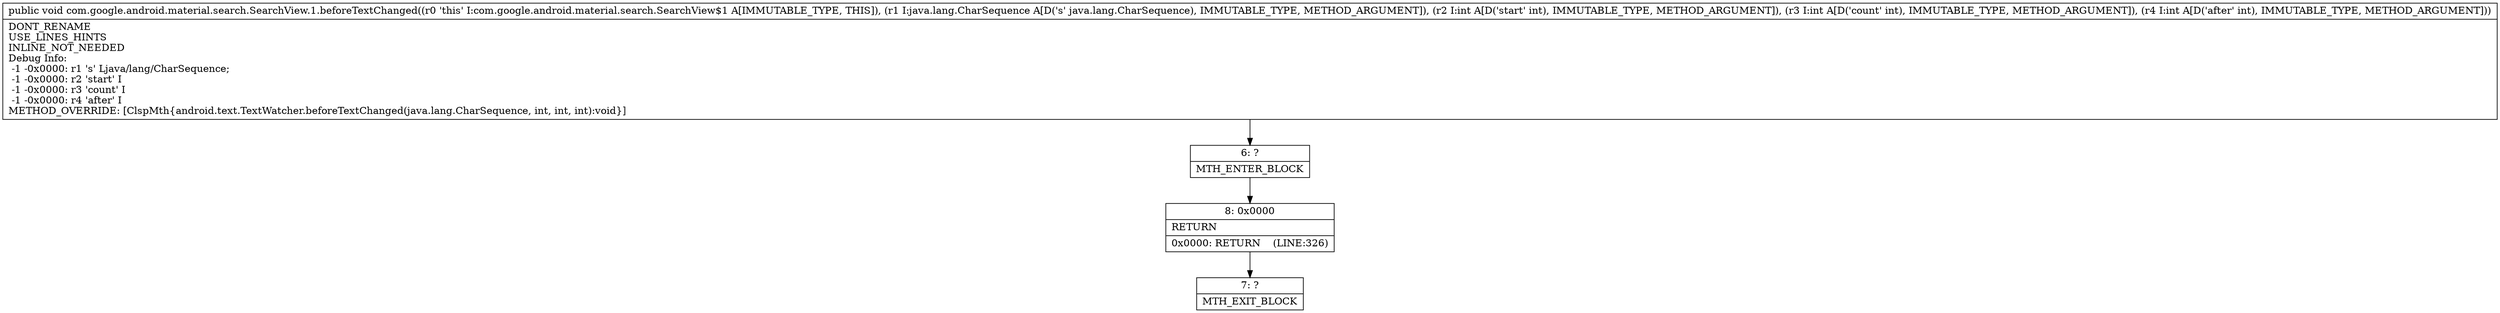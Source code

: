 digraph "CFG forcom.google.android.material.search.SearchView.1.beforeTextChanged(Ljava\/lang\/CharSequence;III)V" {
Node_6 [shape=record,label="{6\:\ ?|MTH_ENTER_BLOCK\l}"];
Node_8 [shape=record,label="{8\:\ 0x0000|RETURN\l|0x0000: RETURN    (LINE:326)\l}"];
Node_7 [shape=record,label="{7\:\ ?|MTH_EXIT_BLOCK\l}"];
MethodNode[shape=record,label="{public void com.google.android.material.search.SearchView.1.beforeTextChanged((r0 'this' I:com.google.android.material.search.SearchView$1 A[IMMUTABLE_TYPE, THIS]), (r1 I:java.lang.CharSequence A[D('s' java.lang.CharSequence), IMMUTABLE_TYPE, METHOD_ARGUMENT]), (r2 I:int A[D('start' int), IMMUTABLE_TYPE, METHOD_ARGUMENT]), (r3 I:int A[D('count' int), IMMUTABLE_TYPE, METHOD_ARGUMENT]), (r4 I:int A[D('after' int), IMMUTABLE_TYPE, METHOD_ARGUMENT]))  | DONT_RENAME\lUSE_LINES_HINTS\lINLINE_NOT_NEEDED\lDebug Info:\l  \-1 \-0x0000: r1 's' Ljava\/lang\/CharSequence;\l  \-1 \-0x0000: r2 'start' I\l  \-1 \-0x0000: r3 'count' I\l  \-1 \-0x0000: r4 'after' I\lMETHOD_OVERRIDE: [ClspMth\{android.text.TextWatcher.beforeTextChanged(java.lang.CharSequence, int, int, int):void\}]\l}"];
MethodNode -> Node_6;Node_6 -> Node_8;
Node_8 -> Node_7;
}

